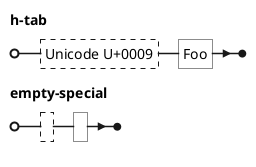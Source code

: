 {
  "sha1": "b2yp32k76wcn7qirylwsfcaxp1san7c",
  "insertion": {
    "when": "2024-05-30T20:48:21.998Z",
    "url": "https://forum.plantuml.net/16781/allow-special-sequence-management-special-sequence-symbol",
    "user": "plantuml@gmail.com"
  }
}
@startebnf
h-tab = ?Unicode U+0009? , "Foo";
empty-special = ??, "";
@endebnf
